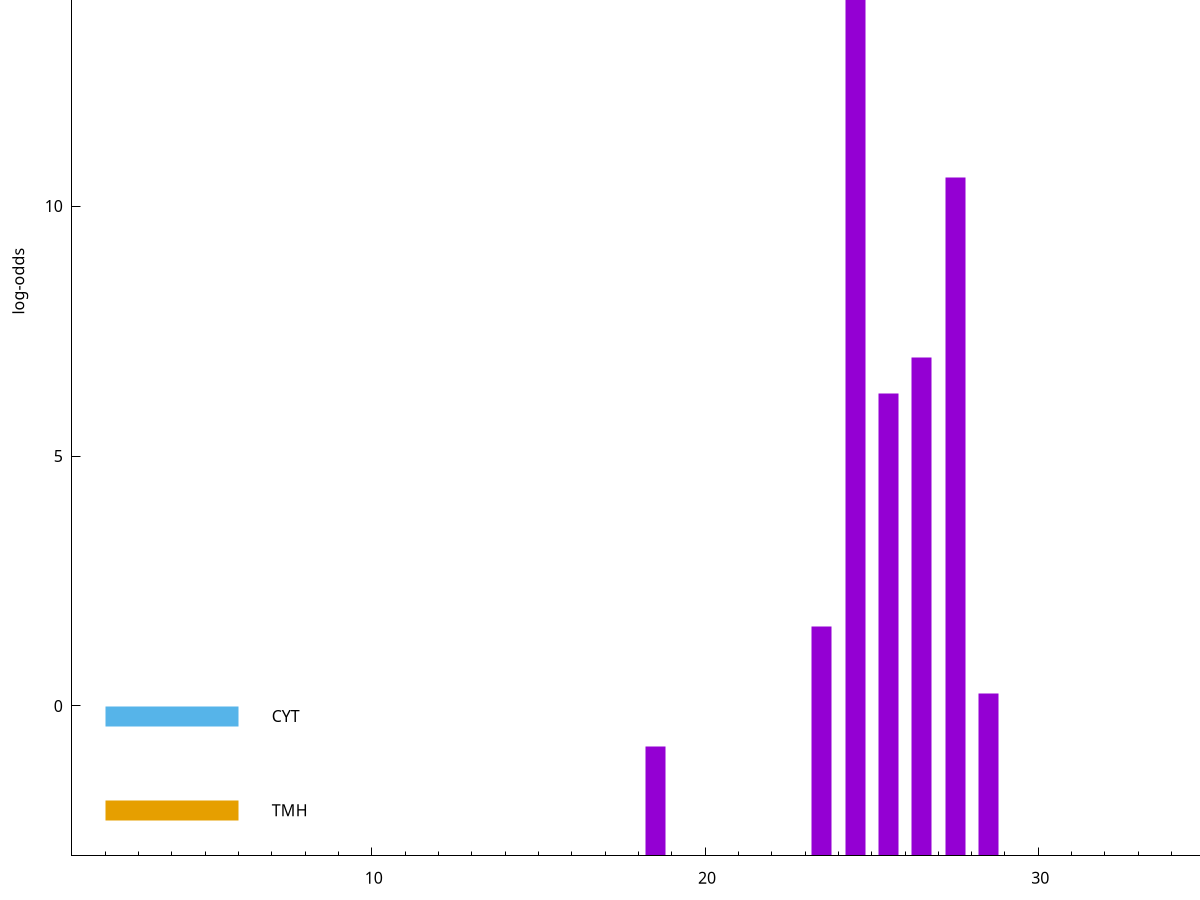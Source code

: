 set title "LipoP predictions for SRR5666568.gff"
set size 2., 1.4
set xrange [1:70] 
set mxtics 10
set yrange [-3:20]
set y2range [0:23]
set ylabel "log-odds"
set term postscript eps color solid "Helvetica" 30
set output "SRR5666568.gff373.eps"
set arrow from 2,18.9475 to 6,18.9475 nohead lt 1 lw 20
set label "SpI" at 7,18.9475
set arrow from 2,-0.200913 to 6,-0.200913 nohead lt 3 lw 20
set label "CYT" at 7,-0.200913
set arrow from 2,-2.08429 to 6,-2.08429 nohead lt 4 lw 20
set label "TMH" at 7,-2.08429
set arrow from 2,18.9475 to 6,18.9475 nohead lt 1 lw 20
set label "SpI" at 7,18.9475
# NOTE: The scores below are the log-odds scores with the threshold
# NOTE: subtracted (a hack to make gnuplot make the histogram all
# NOTE: look nice).
plot "-" axes x1y2 title "" with impulses lt 1 lw 20
24.500000 21.942600
27.500000 13.577300
26.500000 9.969350
25.500000 9.248870
23.500000 4.598180
28.500000 3.249444
18.500000 2.195094
e
exit
